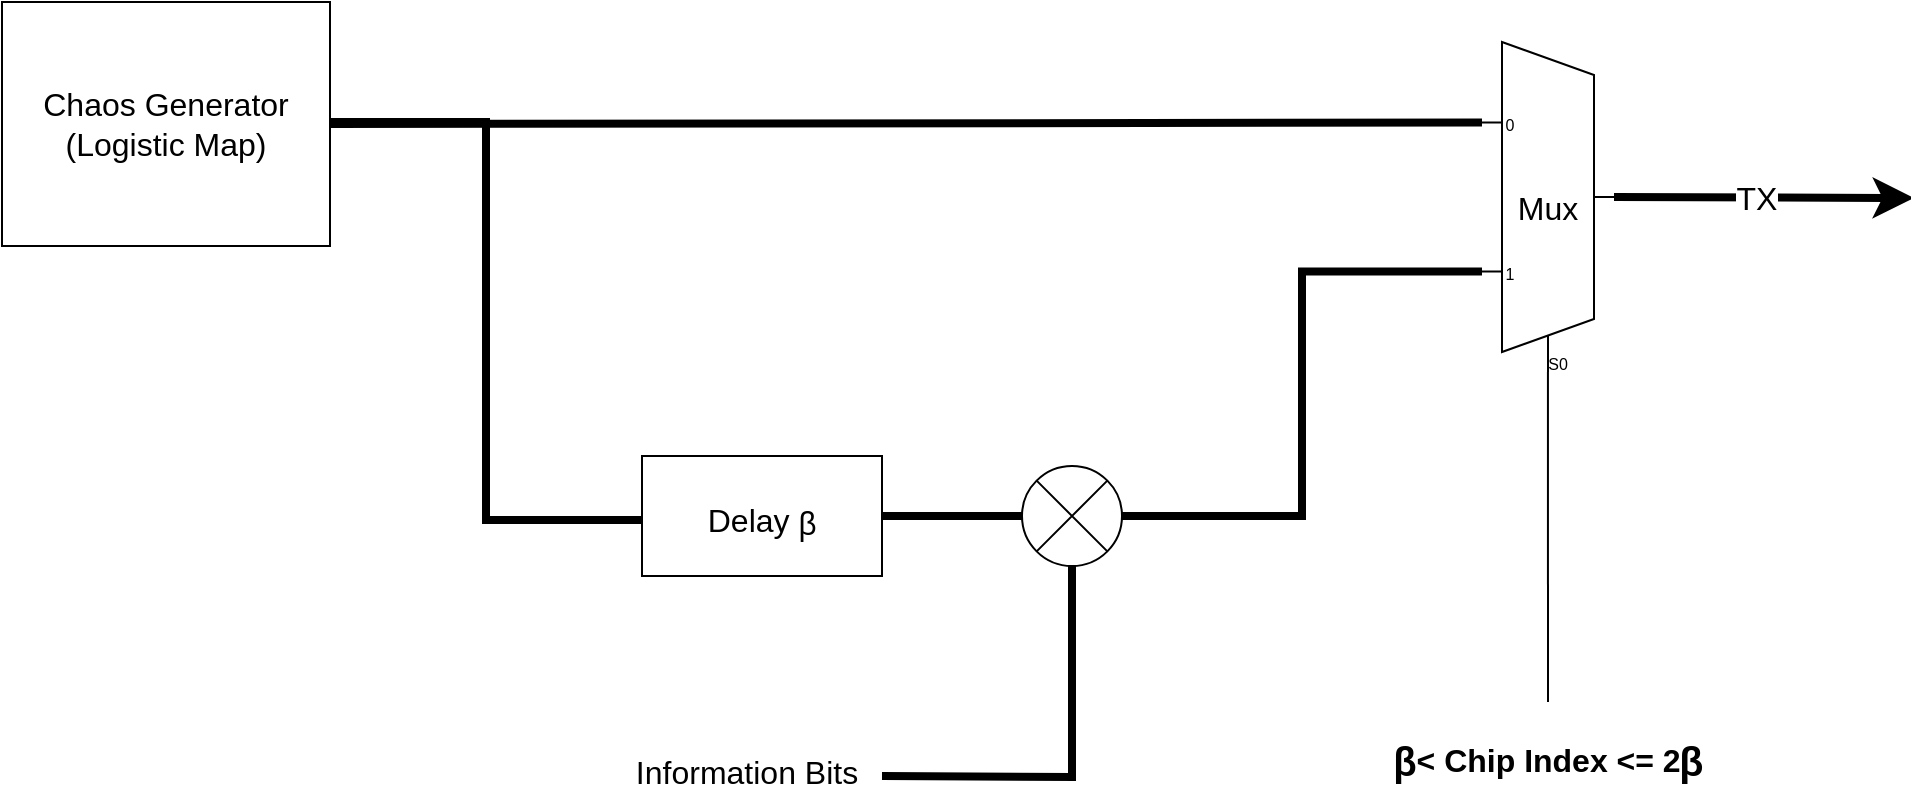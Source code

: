 <mxfile version="22.0.2" type="device" pages="2">
  <diagram name="Modulator" id="h_I0XTmcYSm6289o6oSM">
    <mxGraphModel dx="1436" dy="656" grid="0" gridSize="10" guides="1" tooltips="1" connect="1" arrows="1" fold="1" page="0" pageScale="1" pageWidth="1169" pageHeight="827" math="0" shadow="0">
      <root>
        <mxCell id="0" />
        <mxCell id="1" parent="0" />
        <mxCell id="pjdaoO70ohV0-A3RjHcO-6" style="edgeStyle=orthogonalEdgeStyle;rounded=0;orthogonalLoop=1;jettySize=auto;html=1;exitX=1;exitY=0.5;exitDx=0;exitDy=0;entryX=0;entryY=0.5;entryDx=0;entryDy=0;fontSize=12;startSize=8;endSize=8;strokeWidth=4;endArrow=none;endFill=0;" parent="1" target="pjdaoO70ohV0-A3RjHcO-5" edge="1">
          <mxGeometry relative="1" as="geometry">
            <mxPoint x="-36" y="60.0" as="sourcePoint" />
            <Array as="points">
              <mxPoint x="42" y="60" />
              <mxPoint x="42" y="259" />
            </Array>
          </mxGeometry>
        </mxCell>
        <mxCell id="pjdaoO70ohV0-A3RjHcO-1" value="Chaos Generator&lt;br&gt;(Logistic Map)" style="rounded=0;whiteSpace=wrap;html=1;fontSize=16;" parent="1" vertex="1">
          <mxGeometry x="-200" width="164" height="122" as="geometry" />
        </mxCell>
        <mxCell id="pjdaoO70ohV0-A3RjHcO-14" style="edgeStyle=none;curved=1;rounded=0;orthogonalLoop=1;jettySize=auto;html=1;exitX=1;exitY=0.5;exitDx=0;exitDy=-5;exitPerimeter=0;fontSize=12;startSize=8;endSize=8;strokeWidth=4;" parent="1" source="pjdaoO70ohV0-A3RjHcO-3" edge="1">
          <mxGeometry relative="1" as="geometry">
            <mxPoint x="756.0" y="98" as="targetPoint" />
          </mxGeometry>
        </mxCell>
        <mxCell id="pjdaoO70ohV0-A3RjHcO-15" value="TX" style="edgeLabel;html=1;align=center;verticalAlign=middle;resizable=0;points=[];fontSize=16;" parent="pjdaoO70ohV0-A3RjHcO-14" vertex="1" connectable="0">
          <mxGeometry x="-0.056" relative="1" as="geometry">
            <mxPoint as="offset" />
          </mxGeometry>
        </mxCell>
        <mxCell id="pjdaoO70ohV0-A3RjHcO-3" value="Mux" style="shadow=0;dashed=0;align=center;html=1;strokeWidth=1;shape=mxgraph.electrical.abstract.mux2;whiteSpace=wrap;fontSize=16;" parent="1" vertex="1">
          <mxGeometry x="540" y="20" width="66" height="165" as="geometry" />
        </mxCell>
        <mxCell id="pjdaoO70ohV0-A3RjHcO-4" style="edgeStyle=none;curved=1;rounded=0;orthogonalLoop=1;jettySize=auto;html=1;exitX=1;exitY=0.5;exitDx=0;exitDy=0;entryX=0;entryY=0.226;entryDx=0;entryDy=3;entryPerimeter=0;fontSize=12;startSize=8;endSize=8;endArrow=none;endFill=0;strokeWidth=4;" parent="1" source="pjdaoO70ohV0-A3RjHcO-1" target="pjdaoO70ohV0-A3RjHcO-3" edge="1">
          <mxGeometry relative="1" as="geometry" />
        </mxCell>
        <mxCell id="pjdaoO70ohV0-A3RjHcO-5" value="Delay&amp;nbsp;&lt;font style=&quot;font-size: 23px;&quot;&gt;ᵦ&lt;/font&gt;" style="rounded=0;whiteSpace=wrap;html=1;fontSize=16;" parent="1" vertex="1">
          <mxGeometry x="120" y="227" width="120" height="60" as="geometry" />
        </mxCell>
        <mxCell id="pjdaoO70ohV0-A3RjHcO-7" value="" style="verticalLabelPosition=bottom;shadow=0;dashed=0;align=center;html=1;verticalAlign=top;shape=mxgraph.electrical.abstract.multiplier;fontSize=16;" parent="1" vertex="1">
          <mxGeometry x="310" y="232" width="50" height="50" as="geometry" />
        </mxCell>
        <mxCell id="pjdaoO70ohV0-A3RjHcO-8" style="edgeStyle=none;curved=1;rounded=0;orthogonalLoop=1;jettySize=auto;html=1;exitX=1;exitY=0.5;exitDx=0;exitDy=0;entryX=0;entryY=0.5;entryDx=0;entryDy=0;entryPerimeter=0;fontSize=12;startSize=8;endSize=8;strokeWidth=4;endArrow=none;endFill=0;" parent="1" source="pjdaoO70ohV0-A3RjHcO-5" target="pjdaoO70ohV0-A3RjHcO-7" edge="1">
          <mxGeometry relative="1" as="geometry" />
        </mxCell>
        <mxCell id="pjdaoO70ohV0-A3RjHcO-9" style="edgeStyle=orthogonalEdgeStyle;rounded=0;orthogonalLoop=1;jettySize=auto;html=1;exitX=1;exitY=0.5;exitDx=0;exitDy=0;exitPerimeter=0;entryX=0;entryY=0.677;entryDx=0;entryDy=3;entryPerimeter=0;fontSize=12;startSize=8;endSize=8;endArrow=none;endFill=0;strokeWidth=4;" parent="1" source="pjdaoO70ohV0-A3RjHcO-7" target="pjdaoO70ohV0-A3RjHcO-3" edge="1">
          <mxGeometry relative="1" as="geometry" />
        </mxCell>
        <mxCell id="pjdaoO70ohV0-A3RjHcO-11" style="edgeStyle=orthogonalEdgeStyle;rounded=0;orthogonalLoop=1;jettySize=auto;html=1;exitX=1;exitY=0.5;exitDx=0;exitDy=0;entryX=0.5;entryY=1;entryDx=0;entryDy=0;entryPerimeter=0;fontSize=12;startSize=8;endSize=8;strokeWidth=4;endArrow=none;endFill=0;" parent="1" target="pjdaoO70ohV0-A3RjHcO-7" edge="1">
          <mxGeometry relative="1" as="geometry">
            <mxPoint x="240" y="387" as="sourcePoint" />
          </mxGeometry>
        </mxCell>
        <mxCell id="pjdaoO70ohV0-A3RjHcO-12" value="&lt;b&gt;&lt;font style=&quot;font-size: 28px;&quot;&gt;ᵦ&lt;/font&gt;&amp;lt; Chip Index &amp;lt;= 2&lt;font style=&quot;font-size: 29px;&quot;&gt;ᵦ&lt;/font&gt;&lt;/b&gt;" style="text;html=1;align=center;verticalAlign=middle;resizable=0;points=[];autosize=1;strokeColor=none;fillColor=none;fontSize=16;" parent="1" vertex="1">
          <mxGeometry x="483" y="350" width="180" height="50" as="geometry" />
        </mxCell>
        <mxCell id="pjdaoO70ohV0-A3RjHcO-13" style="edgeStyle=none;curved=1;rounded=0;orthogonalLoop=1;jettySize=auto;html=1;entryX=0.348;entryY=1;entryDx=10;entryDy=0;entryPerimeter=0;fontSize=12;startSize=8;endSize=8;endArrow=none;endFill=0;" parent="1" source="pjdaoO70ohV0-A3RjHcO-12" target="pjdaoO70ohV0-A3RjHcO-3" edge="1">
          <mxGeometry relative="1" as="geometry" />
        </mxCell>
        <mxCell id="0jK5PREu98sf1AsI7wT9-1" value="Information Bits" style="text;html=1;align=center;verticalAlign=middle;resizable=0;points=[];autosize=1;strokeColor=none;fillColor=none;fontSize=16;" vertex="1" parent="1">
          <mxGeometry x="107" y="369" width="129" height="31" as="geometry" />
        </mxCell>
      </root>
    </mxGraphModel>
  </diagram>
  <diagram id="7fLdPCGDqIo_pehITv83" name="Demodulator">
    <mxGraphModel dx="1619" dy="772" grid="0" gridSize="10" guides="1" tooltips="1" connect="1" arrows="1" fold="1" page="0" pageScale="1" pageWidth="1169" pageHeight="827" math="0" shadow="0">
      <root>
        <mxCell id="0" />
        <mxCell id="1" parent="0" />
        <mxCell id="8m-UwctJBsOj4tJEAaeM-4" style="edgeStyle=none;curved=1;rounded=0;orthogonalLoop=1;jettySize=auto;html=1;entryX=0;entryY=0.5;entryDx=0;entryDy=0;fontSize=12;startSize=8;endSize=8;strokeWidth=4;" edge="1" parent="1" source="8m-UwctJBsOj4tJEAaeM-2" target="8m-UwctJBsOj4tJEAaeM-3">
          <mxGeometry relative="1" as="geometry" />
        </mxCell>
        <mxCell id="8m-UwctJBsOj4tJEAaeM-2" value="RX Frame" style="text;html=1;align=center;verticalAlign=middle;resizable=0;points=[];autosize=1;strokeColor=none;fillColor=none;fontSize=16;" vertex="1" parent="1">
          <mxGeometry x="-201" y="93.5" width="91" height="31" as="geometry" />
        </mxCell>
        <mxCell id="8m-UwctJBsOj4tJEAaeM-6" style="edgeStyle=none;curved=1;rounded=0;orthogonalLoop=1;jettySize=auto;html=1;exitX=1;exitY=0.25;exitDx=0;exitDy=0;fontSize=12;startSize=8;endSize=8;strokeWidth=4;entryX=0;entryY=0.25;entryDx=0;entryDy=0;endArrow=none;endFill=0;" edge="1" parent="1" source="8m-UwctJBsOj4tJEAaeM-3" target="EugVRGJpkuIHXQ9y1-HZ-1">
          <mxGeometry relative="1" as="geometry">
            <mxPoint x="319" y="74" as="targetPoint" />
          </mxGeometry>
        </mxCell>
        <mxCell id="8m-UwctJBsOj4tJEAaeM-7" value="Reference Chaos" style="edgeLabel;html=1;align=center;verticalAlign=middle;resizable=0;points=[];fontSize=16;" vertex="1" connectable="0" parent="8m-UwctJBsOj4tJEAaeM-6">
          <mxGeometry x="0.319" relative="1" as="geometry">
            <mxPoint x="-42" y="-1" as="offset" />
          </mxGeometry>
        </mxCell>
        <mxCell id="8m-UwctJBsOj4tJEAaeM-8" style="edgeStyle=none;curved=1;rounded=0;orthogonalLoop=1;jettySize=auto;html=1;exitX=1;exitY=0.75;exitDx=0;exitDy=0;fontSize=12;startSize=8;endSize=8;strokeWidth=4;entryX=0;entryY=0.75;entryDx=0;entryDy=0;endArrow=none;endFill=0;" edge="1" parent="1" source="8m-UwctJBsOj4tJEAaeM-3" target="EugVRGJpkuIHXQ9y1-HZ-1">
          <mxGeometry relative="1" as="geometry">
            <mxPoint x="314.4" y="145" as="targetPoint" />
          </mxGeometry>
        </mxCell>
        <mxCell id="8m-UwctJBsOj4tJEAaeM-9" value="Modulated Chaos" style="edgeLabel;html=1;align=center;verticalAlign=middle;resizable=0;points=[];fontSize=16;" vertex="1" connectable="0" parent="8m-UwctJBsOj4tJEAaeM-8">
          <mxGeometry x="0.405" y="3" relative="1" as="geometry">
            <mxPoint x="-50" y="2" as="offset" />
          </mxGeometry>
        </mxCell>
        <mxCell id="8m-UwctJBsOj4tJEAaeM-3" value="Frame Splitter" style="rounded=0;whiteSpace=wrap;html=1;fontSize=16;" vertex="1" parent="1">
          <mxGeometry x="-43" y="38" width="120" height="142" as="geometry" />
        </mxCell>
        <mxCell id="EugVRGJpkuIHXQ9y1-HZ-3" style="edgeStyle=none;curved=1;rounded=0;orthogonalLoop=1;jettySize=auto;html=1;exitX=1;exitY=0.5;exitDx=0;exitDy=0;entryX=0;entryY=0.5;entryDx=0;entryDy=0;fontSize=12;startSize=8;endSize=8;strokeWidth=4;endArrow=none;endFill=0;" edge="1" parent="1" source="EugVRGJpkuIHXQ9y1-HZ-1" target="EugVRGJpkuIHXQ9y1-HZ-2">
          <mxGeometry relative="1" as="geometry" />
        </mxCell>
        <mxCell id="EugVRGJpkuIHXQ9y1-HZ-1" value="Correlator&lt;br&gt;Ref&lt;span style=&quot;font-size: 13.333px;&quot;&gt;&lt;sub&gt;i&lt;/sub&gt;&lt;/span&gt;×Mod&lt;sub&gt;i&lt;/sub&gt;" style="rounded=0;whiteSpace=wrap;html=1;fontSize=16;" vertex="1" parent="1">
          <mxGeometry x="391" y="34.5" width="186" height="149" as="geometry" />
        </mxCell>
        <mxCell id="EugVRGJpkuIHXQ9y1-HZ-4" style="edgeStyle=none;curved=1;rounded=0;orthogonalLoop=1;jettySize=auto;html=1;exitX=1;exitY=0.5;exitDx=0;exitDy=0;fontSize=12;startSize=8;endSize=8;" edge="1" parent="1" source="EugVRGJpkuIHXQ9y1-HZ-2">
          <mxGeometry relative="1" as="geometry">
            <mxPoint x="879.2" y="109" as="targetPoint" />
          </mxGeometry>
        </mxCell>
        <mxCell id="EugVRGJpkuIHXQ9y1-HZ-5" value="Bit" style="edgeLabel;html=1;align=center;verticalAlign=middle;resizable=0;points=[];fontSize=16;" vertex="1" connectable="0" parent="EugVRGJpkuIHXQ9y1-HZ-4">
          <mxGeometry x="0.483" y="-3" relative="1" as="geometry">
            <mxPoint x="-24" y="-3" as="offset" />
          </mxGeometry>
        </mxCell>
        <mxCell id="EugVRGJpkuIHXQ9y1-HZ-2" value="Sign" style="rounded=0;whiteSpace=wrap;html=1;fontSize=16;" vertex="1" parent="1">
          <mxGeometry x="656" y="79" width="120" height="60" as="geometry" />
        </mxCell>
      </root>
    </mxGraphModel>
  </diagram>
</mxfile>
